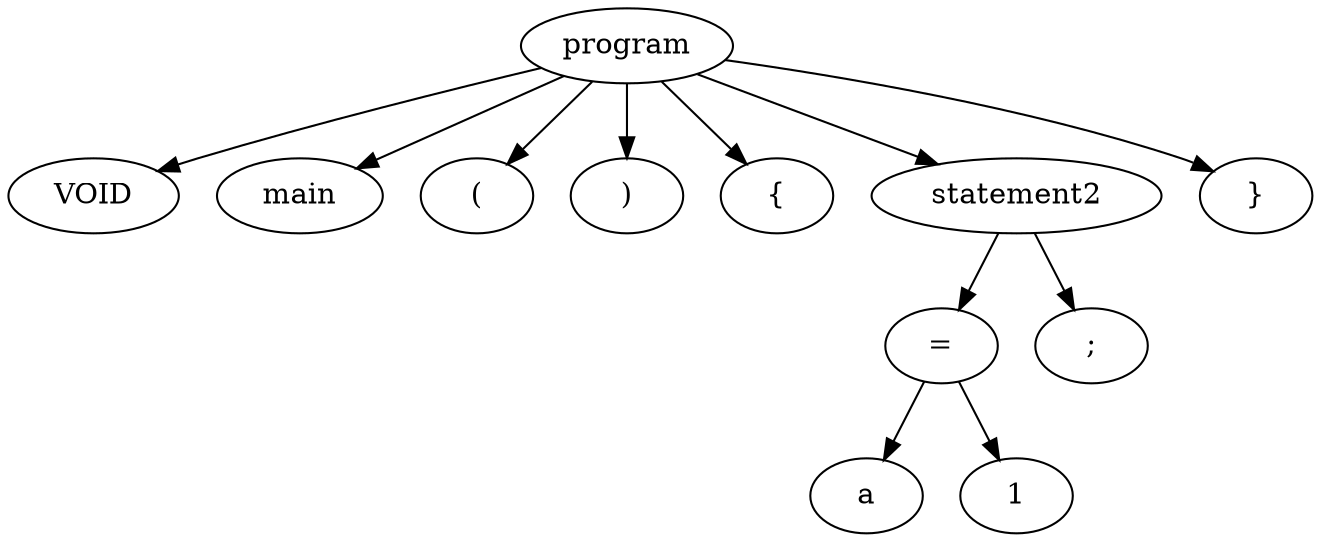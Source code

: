 strict digraph graphname {

0 [label="program"]
1 [label=" VOID "]; 
0 -> 1 ; 
2 [label=" main "]; 
0 -> 2 ; 
3 [label=" ( "]; 
0 -> 3 ; 
4 [label=" ) "]; 
0 -> 4 ; 
5 [label=" { "]; 
0 -> 5 ; 
6 [label=" statement2 "]; 
0 -> 6 ; 
7 [label=" = "]; 
6 -> 7 ; 
8 [label=" a "]; 
7 -> 8 ; 
9 [label=" 1 "]; 
7 -> 9 ; 
10 [label=" ; "]; 
6 -> 10 ; 
11 [label=" } "]; 
0 -> 11 ; 


}